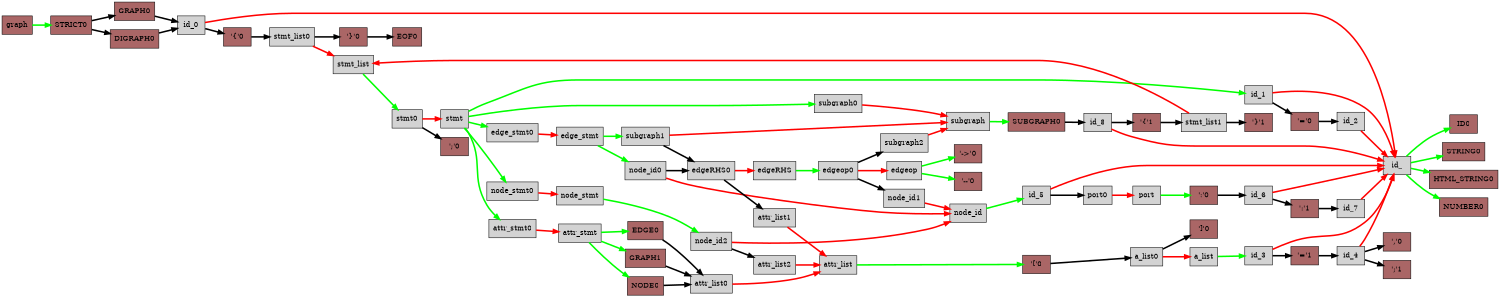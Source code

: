 strict digraph G {
            graph [size="10,10"];      
            graph [dpi=800]; // 设置分辨率为300 DPI
            rankdir=LR; // 从左到右排列
            node [style=filled];
            node [shape=box]; // 节点形状为方框
            "graph" -> "STRICT0" [penwidth=3.0,color=green];
"STRICT0" -> "GRAPH0" [penwidth=3.0];
"GRAPH0" -> "id_0" [penwidth=3.0];
"id_0" -> "'{'0" [penwidth=3.0];
"'{'0" -> "stmt_list0" [penwidth=3.0];
"stmt_list0" -> "'}'0" [penwidth=3.0];
"'}'0" -> "EOF0" [penwidth=3.0];
"stmt_list0" -> "stmt_list" [penwidth=3.0,color=red];
"stmt_list" -> "stmt0" [penwidth=3.0,color=green];
"stmt0" -> "';'0" [penwidth=3.0];
"stmt0" -> "stmt" [penwidth=3.0,color=red];
"stmt" -> "node_stmt0" [penwidth=3.0,color=green];
"node_stmt0" -> "node_stmt" [penwidth=3.0,color=red];
"node_stmt" -> "node_id2" [penwidth=3.0,color=green];
"node_id2" -> "attr_list2" [penwidth=3.0];
"attr_list2" -> "attr_list" [penwidth=3.0,color=red];
"attr_list" -> "'['0" [penwidth=3.0,color=green];
"'['0" -> "a_list0" [penwidth=3.0];
"a_list0" -> "']'0" [penwidth=3.0];
"a_list0" -> "a_list" [penwidth=3.0,color=red];
"a_list" -> "id_3" [penwidth=3.0,color=green];
"id_3" -> "'='1" [penwidth=3.0];
"'='1" -> "id_4" [penwidth=3.0];
"id_4" -> "';'1" [penwidth=3.0];
"id_4" -> "','0" [penwidth=3.0];
"id_4" -> "id_" [penwidth=3.0,color=red];
"id_" -> "ID0" [penwidth=3.0,color=green];
"id_" -> "STRING0" [penwidth=3.0,color=green];
"id_" -> "HTML_STRING0" [penwidth=3.0,color=green];
"id_" -> "NUMBER0" [penwidth=3.0,color=green];
"id_3" -> "id_" [penwidth=3.0,color=red];
"node_id2" -> "node_id" [penwidth=3.0,color=red];
"node_id" -> "id_5" [penwidth=3.0,color=green];
"id_5" -> "port0" [penwidth=3.0];
"port0" -> "port" [penwidth=3.0,color=red];
"port" -> "':'0" [penwidth=3.0,color=green];
"':'0" -> "id_6" [penwidth=3.0];
"id_6" -> "':'1" [penwidth=3.0];
"':'1" -> "id_7" [penwidth=3.0];
"id_7" -> "id_" [penwidth=3.0,color=red];
"id_6" -> "id_" [penwidth=3.0,color=red];
"id_5" -> "id_" [penwidth=3.0,color=red];
"stmt" -> "edge_stmt0" [penwidth=3.0,color=green];
"edge_stmt0" -> "edge_stmt" [penwidth=3.0,color=red];
"edge_stmt" -> "node_id0" [penwidth=3.0,color=green];
"node_id0" -> "edgeRHS0" [penwidth=3.0];
"edgeRHS0" -> "attr_list1" [penwidth=3.0];
"attr_list1" -> "attr_list" [penwidth=3.0,color=red];
"edgeRHS0" -> "edgeRHS" [penwidth=3.0,color=red];
"edgeRHS" -> "edgeop0" [penwidth=3.0,color=green];
"edgeop0" -> "node_id1" [penwidth=3.0];
"node_id1" -> "node_id" [penwidth=3.0,color=red];
"edgeop0" -> "subgraph2" [penwidth=3.0];
"subgraph2" -> "subgraph" [penwidth=3.0,color=red];
"subgraph" -> "SUBGRAPH0" [penwidth=3.0,color=green];
"SUBGRAPH0" -> "id_8" [penwidth=3.0];
"id_8" -> "'{'1" [penwidth=3.0];
"'{'1" -> "stmt_list1" [penwidth=3.0];
"stmt_list1" -> "'}'1" [penwidth=3.0];
"stmt_list1" -> "stmt_list" [penwidth=3.0,color=red];
"id_8" -> "id_" [penwidth=3.0,color=red];
"edgeop0" -> "edgeop" [penwidth=3.0,color=red];
"edgeop" -> "'->'0" [penwidth=3.0,color=green];
"edgeop" -> "'--'0" [penwidth=3.0,color=green];
"node_id0" -> "node_id" [penwidth=3.0,color=red];
"edge_stmt" -> "subgraph1" [penwidth=3.0,color=green];
"subgraph1" -> "edgeRHS0" [penwidth=3.0];
"edgeRHS0" -> "edgeRHS" [penwidth=3.0,color=red];
"subgraph1" -> "subgraph" [penwidth=3.0,color=red];
"stmt" -> "attr_stmt0" [penwidth=3.0,color=green];
"attr_stmt0" -> "attr_stmt" [penwidth=3.0,color=red];
"attr_stmt" -> "GRAPH1" [penwidth=3.0,color=green];
"GRAPH1" -> "attr_list0" [penwidth=3.0];
"attr_list0" -> "attr_list" [penwidth=3.0,color=red];
"attr_stmt" -> "NODE0" [penwidth=3.0,color=green];
"NODE0" -> "attr_list0" [penwidth=3.0];
"attr_list0" -> "attr_list" [penwidth=3.0,color=red];
"attr_stmt" -> "EDGE0" [penwidth=3.0,color=green];
"EDGE0" -> "attr_list0" [penwidth=3.0];
"attr_list0" -> "attr_list" [penwidth=3.0,color=red];
"stmt" -> "id_1" [penwidth=3.0,color=green];
"id_1" -> "'='0" [penwidth=3.0];
"'='0" -> "id_2" [penwidth=3.0];
"id_2" -> "id_" [penwidth=3.0,color=red];
"id_1" -> "id_" [penwidth=3.0,color=red];
"stmt" -> "subgraph0" [penwidth=3.0,color=green];
"subgraph0" -> "subgraph" [penwidth=3.0,color=red];
"id_0" -> "id_" [penwidth=3.0,color=red];
"STRICT0" -> "DIGRAPH0" [penwidth=3.0];
"DIGRAPH0" -> "id_0" [penwidth=3.0];
"id_0" -> "id_" [penwidth=3.0,color=red];
"EOF0" [fillcolor="#aa6666"];
"'}'0" [fillcolor="#aa6666"];
"';'0" [fillcolor="#aa6666"];
"']'0" [fillcolor="#aa6666"];
"';'1" [fillcolor="#aa6666"];
"','0" [fillcolor="#aa6666"];
"ID0" [fillcolor="#aa6666"];
"STRING0" [fillcolor="#aa6666"];
"HTML_STRING0" [fillcolor="#aa6666"];
"NUMBER0" [fillcolor="#aa6666"];
"'='1" [fillcolor="#aa6666"];
"'['0" [fillcolor="#aa6666"];
"':'1" [fillcolor="#aa6666"];
"':'0" [fillcolor="#aa6666"];
"'}'1" [fillcolor="#aa6666"];
"'{'1" [fillcolor="#aa6666"];
"SUBGRAPH0" [fillcolor="#aa6666"];
"'->'0" [fillcolor="#aa6666"];
"'--'0" [fillcolor="#aa6666"];
"GRAPH1" [fillcolor="#aa6666"];
"NODE0" [fillcolor="#aa6666"];
"EDGE0" [fillcolor="#aa6666"];
"'='0" [fillcolor="#aa6666"];
"'{'0" [fillcolor="#aa6666"];
"GRAPH0" [fillcolor="#aa6666"];
"DIGRAPH0" [fillcolor="#aa6666"];
"STRICT0" [fillcolor="#aa6666"];
"graph" [fillcolor="#aa6666"];
}